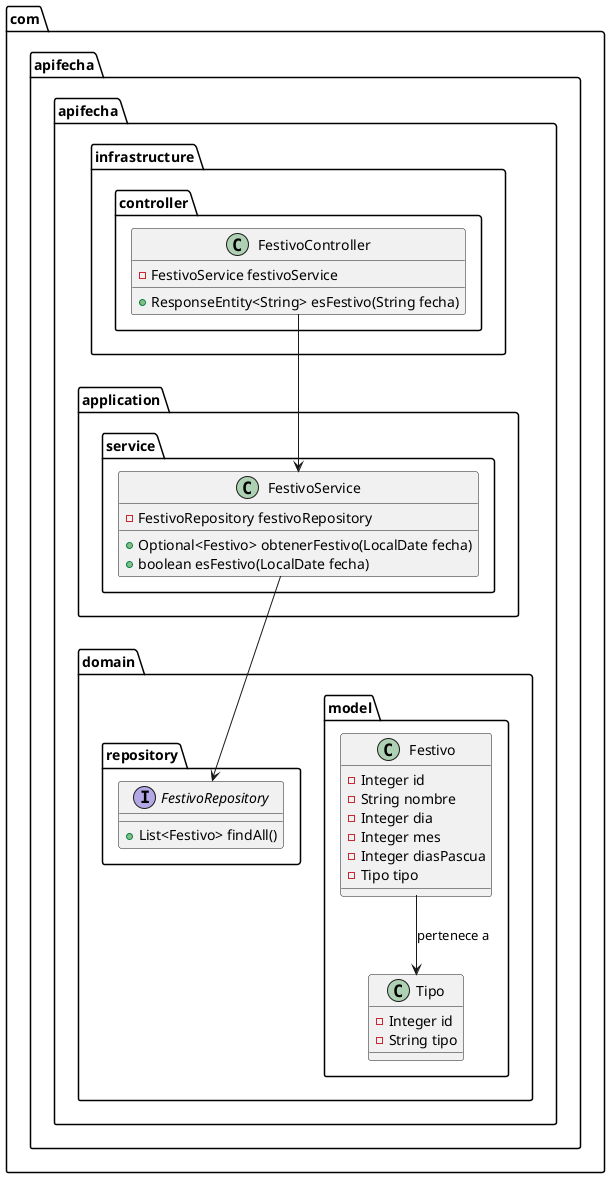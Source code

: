 @startuml apifecha

package "com.apifecha.apifecha.domain.model" {
    class Festivo {
        - Integer id
        - String nombre
        - Integer dia
        - Integer mes
        - Integer diasPascua
        - Tipo tipo
    }

    class Tipo {
        - Integer id
        - String tipo
    }
    
    Festivo --> Tipo : pertenece a
}

package "com.apifecha.apifecha.domain.repository" {
    interface FestivoRepository {
        + List<Festivo> findAll()
    }
}

package "com.apifecha.apifecha.application.service" {
    class FestivoService {
        - FestivoRepository festivoRepository
        + Optional<Festivo> obtenerFestivo(LocalDate fecha)
        + boolean esFestivo(LocalDate fecha)
    }
    
    FestivoService --> FestivoRepository
}

package "com.apifecha.apifecha.infrastructure.controller" {
    class FestivoController {
        - FestivoService festivoService
        + ResponseEntity<String> esFestivo(String fecha)
    }
    
    FestivoController --> FestivoService
}

@enduml
